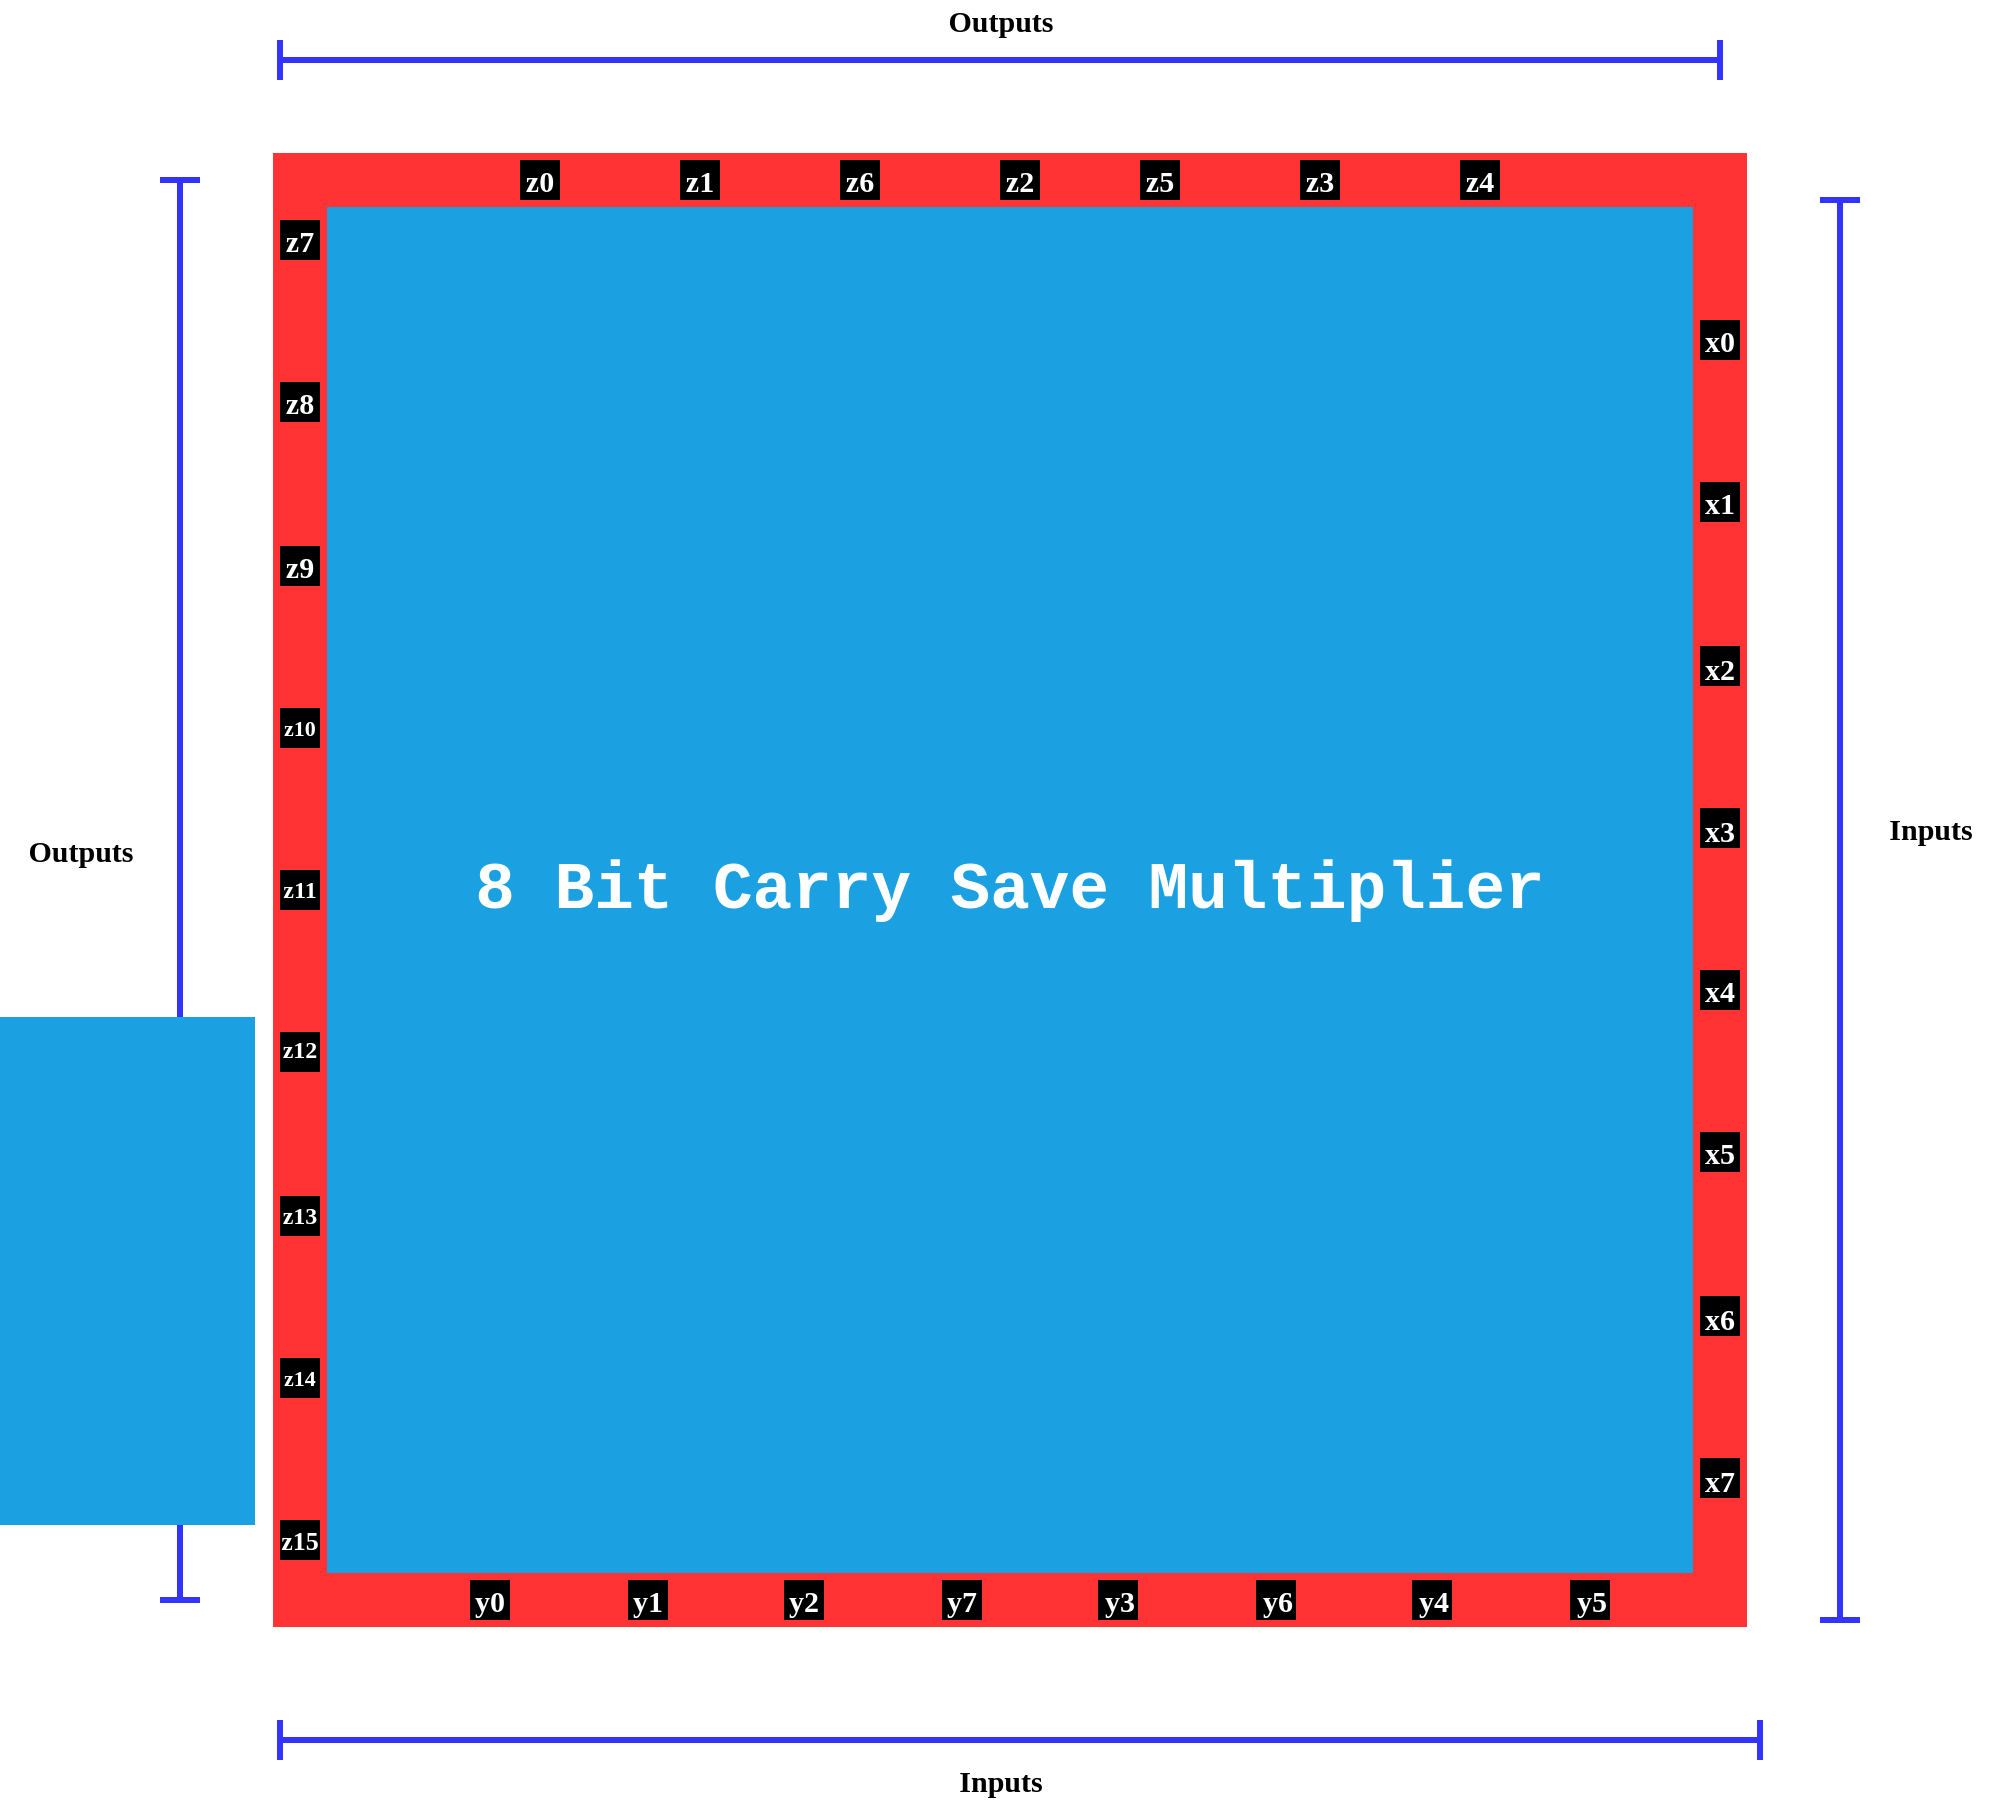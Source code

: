 <mxfile version="15.4.0" type="device"><diagram id="S3NqD-G8Zhp3QzRL9bW_" name="Page-1"><mxGraphModel dx="3220" dy="1437" grid="1" gridSize="10" guides="1" tooltips="1" connect="1" arrows="1" fold="1" page="1" pageScale="1" pageWidth="850" pageHeight="1100" math="0" shadow="0"><root><mxCell id="0"/><mxCell id="1" parent="0"/><mxCell id="P8i4t12eQA1pOpybxn7c-1" value="&lt;b&gt;&lt;font style=&quot;font-size: 33px&quot; face=&quot;Courier New&quot;&gt;8 Bit Carry Save Multiplier&lt;/font&gt;&lt;/b&gt;" style="whiteSpace=wrap;html=1;aspect=fixed;fillColor=#1ba1e2;strokeColor=#FF3333;strokeWidth=27;fontColor=#ffffff;" vertex="1" parent="1"><mxGeometry x="90" y="100" width="710" height="710" as="geometry"/></mxCell><mxCell id="P8i4t12eQA1pOpybxn7c-2" value="" style="whiteSpace=wrap;html=1;aspect=fixed;strokeWidth=3;strokeColor=none;fillColor=#000000;" vertex="1" parent="1"><mxGeometry x="200" y="90" width="20" height="20" as="geometry"/></mxCell><mxCell id="P8i4t12eQA1pOpybxn7c-4" value="" style="whiteSpace=wrap;html=1;aspect=fixed;strokeWidth=3;strokeColor=none;fillColor=#000000;" vertex="1" parent="1"><mxGeometry x="280" y="90" width="20" height="20" as="geometry"/></mxCell><mxCell id="P8i4t12eQA1pOpybxn7c-7" value="" style="whiteSpace=wrap;html=1;aspect=fixed;strokeWidth=3;strokeColor=none;fillColor=#000000;" vertex="1" parent="1"><mxGeometry x="360" y="90" width="20" height="20" as="geometry"/></mxCell><mxCell id="P8i4t12eQA1pOpybxn7c-8" value="" style="whiteSpace=wrap;html=1;aspect=fixed;strokeWidth=3;strokeColor=none;fillColor=#000000;" vertex="1" parent="1"><mxGeometry x="440" y="90" width="20" height="20" as="geometry"/></mxCell><mxCell id="P8i4t12eQA1pOpybxn7c-9" value="" style="whiteSpace=wrap;html=1;aspect=fixed;strokeWidth=3;strokeColor=none;fillColor=#000000;" vertex="1" parent="1"><mxGeometry x="510" y="90" width="20" height="20" as="geometry"/></mxCell><mxCell id="P8i4t12eQA1pOpybxn7c-10" value="" style="whiteSpace=wrap;html=1;aspect=fixed;strokeWidth=3;strokeColor=none;fillColor=#000000;" vertex="1" parent="1"><mxGeometry x="590" y="90" width="20" height="20" as="geometry"/></mxCell><mxCell id="P8i4t12eQA1pOpybxn7c-11" value="" style="whiteSpace=wrap;html=1;aspect=fixed;strokeWidth=3;strokeColor=none;fillColor=#000000;" vertex="1" parent="1"><mxGeometry x="670" y="90" width="20" height="20" as="geometry"/></mxCell><mxCell id="P8i4t12eQA1pOpybxn7c-26" value="" style="whiteSpace=wrap;html=1;aspect=fixed;strokeWidth=3;strokeColor=none;direction=west;fillColor=#000000;" vertex="1" parent="1"><mxGeometry x="80" y="770" width="20" height="20" as="geometry"/></mxCell><mxCell id="P8i4t12eQA1pOpybxn7c-27" value="" style="whiteSpace=wrap;html=1;aspect=fixed;strokeWidth=3;strokeColor=none;direction=west;fillColor=#000000;" vertex="1" parent="1"><mxGeometry x="80" y="689" width="20" height="20" as="geometry"/></mxCell><mxCell id="P8i4t12eQA1pOpybxn7c-29" value="" style="whiteSpace=wrap;html=1;aspect=fixed;strokeWidth=3;strokeColor=none;direction=west;fillColor=#000000;" vertex="1" parent="1"><mxGeometry x="80" y="526" width="20" height="20" as="geometry"/></mxCell><mxCell id="P8i4t12eQA1pOpybxn7c-30" value="" style="whiteSpace=wrap;html=1;aspect=fixed;strokeWidth=3;strokeColor=none;direction=west;fillColor=#000000;" vertex="1" parent="1"><mxGeometry x="80" y="608" width="20" height="20" as="geometry"/></mxCell><mxCell id="P8i4t12eQA1pOpybxn7c-31" value="" style="whiteSpace=wrap;html=1;aspect=fixed;strokeWidth=3;strokeColor=none;direction=west;fillColor=#000000;" vertex="1" parent="1"><mxGeometry x="80" y="445" width="20" height="20" as="geometry"/></mxCell><mxCell id="P8i4t12eQA1pOpybxn7c-32" value="" style="whiteSpace=wrap;html=1;aspect=fixed;strokeWidth=3;strokeColor=none;direction=west;fillColor=#000000;" vertex="1" parent="1"><mxGeometry x="80" y="364" width="20" height="20" as="geometry"/></mxCell><mxCell id="P8i4t12eQA1pOpybxn7c-33" value="" style="whiteSpace=wrap;html=1;aspect=fixed;strokeWidth=3;strokeColor=none;direction=west;fillColor=#000000;" vertex="1" parent="1"><mxGeometry x="80" y="201" width="20" height="20" as="geometry"/></mxCell><mxCell id="P8i4t12eQA1pOpybxn7c-34" value="" style="whiteSpace=wrap;html=1;aspect=fixed;strokeWidth=3;strokeColor=none;direction=west;fillColor=#000000;" vertex="1" parent="1"><mxGeometry x="80" y="283" width="20" height="20" as="geometry"/></mxCell><mxCell id="P8i4t12eQA1pOpybxn7c-35" value="" style="whiteSpace=wrap;html=1;aspect=fixed;strokeWidth=3;strokeColor=none;direction=west;fillColor=#000000;" vertex="1" parent="1"><mxGeometry x="80" y="120" width="20" height="20" as="geometry"/></mxCell><mxCell id="P8i4t12eQA1pOpybxn7c-36" value="" style="whiteSpace=wrap;html=1;aspect=fixed;strokeWidth=3;strokeColor=none;direction=west;fillColor=#000000;" vertex="1" parent="1"><mxGeometry x="790" y="739" width="20" height="20" as="geometry"/></mxCell><mxCell id="P8i4t12eQA1pOpybxn7c-37" value="" style="whiteSpace=wrap;html=1;aspect=fixed;strokeWidth=3;strokeColor=none;direction=west;fillColor=#000000;" vertex="1" parent="1"><mxGeometry x="790" y="576" width="20" height="20" as="geometry"/></mxCell><mxCell id="P8i4t12eQA1pOpybxn7c-38" value="" style="whiteSpace=wrap;html=1;aspect=fixed;strokeWidth=3;strokeColor=none;direction=west;fillColor=#000000;" vertex="1" parent="1"><mxGeometry x="790" y="658" width="20" height="20" as="geometry"/></mxCell><mxCell id="P8i4t12eQA1pOpybxn7c-39" value="" style="whiteSpace=wrap;html=1;aspect=fixed;strokeWidth=3;strokeColor=none;direction=west;fillColor=#000000;" vertex="1" parent="1"><mxGeometry x="790" y="495" width="20" height="20" as="geometry"/></mxCell><mxCell id="P8i4t12eQA1pOpybxn7c-40" value="" style="whiteSpace=wrap;html=1;aspect=fixed;strokeWidth=3;strokeColor=none;direction=west;fillColor=#000000;" vertex="1" parent="1"><mxGeometry x="790" y="414" width="20" height="20" as="geometry"/></mxCell><mxCell id="P8i4t12eQA1pOpybxn7c-41" value="" style="whiteSpace=wrap;html=1;aspect=fixed;strokeWidth=3;strokeColor=none;direction=west;fillColor=#000000;" vertex="1" parent="1"><mxGeometry x="790" y="251" width="20" height="20" as="geometry"/></mxCell><mxCell id="P8i4t12eQA1pOpybxn7c-42" value="" style="whiteSpace=wrap;html=1;aspect=fixed;strokeWidth=3;strokeColor=none;direction=west;fillColor=#000000;" vertex="1" parent="1"><mxGeometry x="790" y="333" width="20" height="20" as="geometry"/></mxCell><mxCell id="P8i4t12eQA1pOpybxn7c-43" value="" style="whiteSpace=wrap;html=1;aspect=fixed;strokeWidth=3;strokeColor=none;direction=west;fillColor=#000000;" vertex="1" parent="1"><mxGeometry x="790" y="170" width="20" height="20" as="geometry"/></mxCell><mxCell id="P8i4t12eQA1pOpybxn7c-44" value="&lt;b&gt;&lt;font face=&quot;Comic Sans MS&quot; style=&quot;font-size: 15px&quot;&gt;z7&lt;/font&gt;&lt;/b&gt;" style="text;html=1;strokeColor=none;fillColor=none;align=center;verticalAlign=middle;whiteSpace=wrap;rounded=0;fontColor=#FFFFFF;" vertex="1" parent="1"><mxGeometry x="60" y="115" width="60" height="30" as="geometry"/></mxCell><mxCell id="P8i4t12eQA1pOpybxn7c-45" value="&lt;b&gt;&lt;font face=&quot;Comic Sans MS&quot; style=&quot;font-size: 15px&quot;&gt;z8&lt;/font&gt;&lt;/b&gt;" style="text;html=1;strokeColor=none;fillColor=none;align=center;verticalAlign=middle;whiteSpace=wrap;rounded=0;fontColor=#FFFFFF;" vertex="1" parent="1"><mxGeometry x="60" y="196" width="60" height="30" as="geometry"/></mxCell><mxCell id="P8i4t12eQA1pOpybxn7c-47" value="&lt;b&gt;&lt;font face=&quot;Comic Sans MS&quot; style=&quot;font-size: 15px&quot;&gt;z9&lt;/font&gt;&lt;/b&gt;" style="text;html=1;strokeColor=none;fillColor=none;align=center;verticalAlign=middle;whiteSpace=wrap;rounded=0;fontColor=#FFFFFF;" vertex="1" parent="1"><mxGeometry x="60" y="278" width="60" height="30" as="geometry"/></mxCell><mxCell id="P8i4t12eQA1pOpybxn7c-48" value="&lt;b&gt;&lt;font face=&quot;Comic Sans MS&quot; style=&quot;font-size: 11px&quot;&gt;z10&lt;/font&gt;&lt;/b&gt;" style="text;html=1;strokeColor=none;fillColor=none;align=center;verticalAlign=middle;whiteSpace=wrap;rounded=0;fontColor=#FFFFFF;" vertex="1" parent="1"><mxGeometry x="60" y="359" width="60" height="30" as="geometry"/></mxCell><mxCell id="P8i4t12eQA1pOpybxn7c-49" value="&lt;b&gt;&lt;font face=&quot;Comic Sans MS&quot; style=&quot;font-size: 12px&quot;&gt;z11&lt;/font&gt;&lt;/b&gt;" style="text;html=1;strokeColor=none;fillColor=none;align=center;verticalAlign=middle;whiteSpace=wrap;rounded=0;fontColor=#FFFFFF;" vertex="1" parent="1"><mxGeometry x="60" y="440" width="60" height="30" as="geometry"/></mxCell><mxCell id="P8i4t12eQA1pOpybxn7c-50" value="&lt;b&gt;&lt;font face=&quot;Comic Sans MS&quot; style=&quot;font-size: 12px&quot;&gt;z12&lt;/font&gt;&lt;/b&gt;" style="text;html=1;strokeColor=none;fillColor=none;align=center;verticalAlign=middle;whiteSpace=wrap;rounded=0;fontColor=#FFFFFF;" vertex="1" parent="1"><mxGeometry x="60" y="520" width="60" height="30" as="geometry"/></mxCell><mxCell id="P8i4t12eQA1pOpybxn7c-51" value="&lt;b&gt;&lt;font face=&quot;Comic Sans MS&quot; style=&quot;font-size: 12px&quot;&gt;z13&lt;/font&gt;&lt;/b&gt;" style="text;html=1;strokeColor=none;fillColor=none;align=center;verticalAlign=middle;whiteSpace=wrap;rounded=0;fontColor=#FFFFFF;" vertex="1" parent="1"><mxGeometry x="60" y="603" width="60" height="30" as="geometry"/></mxCell><mxCell id="P8i4t12eQA1pOpybxn7c-52" value="&lt;b&gt;&lt;font face=&quot;Comic Sans MS&quot; style=&quot;font-size: 11px&quot;&gt;z14&lt;/font&gt;&lt;/b&gt;" style="text;html=1;strokeColor=none;fillColor=none;align=center;verticalAlign=middle;whiteSpace=wrap;rounded=0;fontColor=#FFFFFF;" vertex="1" parent="1"><mxGeometry x="60" y="684" width="60" height="30" as="geometry"/></mxCell><mxCell id="P8i4t12eQA1pOpybxn7c-53" value="&lt;b&gt;&lt;font face=&quot;Comic Sans MS&quot; style=&quot;font-size: 13px&quot;&gt;z15&lt;/font&gt;&lt;/b&gt;" style="text;html=1;strokeColor=none;fillColor=none;align=center;verticalAlign=middle;whiteSpace=wrap;rounded=0;fontColor=#FFFFFF;" vertex="1" parent="1"><mxGeometry x="60" y="765" width="60" height="30" as="geometry"/></mxCell><mxCell id="P8i4t12eQA1pOpybxn7c-54" value="&lt;b&gt;&lt;font face=&quot;Comic Sans MS&quot; style=&quot;font-size: 15px&quot;&gt;z0&lt;/font&gt;&lt;/b&gt;" style="text;html=1;strokeColor=none;fillColor=none;align=center;verticalAlign=middle;whiteSpace=wrap;rounded=0;fontColor=#FFFFFF;" vertex="1" parent="1"><mxGeometry x="180" y="85" width="60" height="30" as="geometry"/></mxCell><mxCell id="P8i4t12eQA1pOpybxn7c-55" value="&lt;b&gt;&lt;font face=&quot;Comic Sans MS&quot; style=&quot;font-size: 15px&quot;&gt;z1&lt;/font&gt;&lt;/b&gt;" style="text;html=1;strokeColor=none;fillColor=none;align=center;verticalAlign=middle;whiteSpace=wrap;rounded=0;fontColor=#FFFFFF;" vertex="1" parent="1"><mxGeometry x="260" y="85" width="60" height="30" as="geometry"/></mxCell><mxCell id="P8i4t12eQA1pOpybxn7c-58" value="&lt;b&gt;&lt;font face=&quot;Comic Sans MS&quot; style=&quot;font-size: 15px&quot;&gt;z6&lt;/font&gt;&lt;/b&gt;" style="text;html=1;strokeColor=none;fillColor=none;align=center;verticalAlign=middle;whiteSpace=wrap;rounded=0;fontColor=#FFFFFF;" vertex="1" parent="1"><mxGeometry x="340" y="85" width="60" height="30" as="geometry"/></mxCell><mxCell id="P8i4t12eQA1pOpybxn7c-59" value="&lt;b&gt;&lt;font face=&quot;Comic Sans MS&quot; style=&quot;font-size: 15px&quot;&gt;z2&lt;/font&gt;&lt;/b&gt;" style="text;html=1;strokeColor=none;fillColor=none;align=center;verticalAlign=middle;whiteSpace=wrap;rounded=0;fontColor=#FFFFFF;" vertex="1" parent="1"><mxGeometry x="420" y="85" width="60" height="30" as="geometry"/></mxCell><mxCell id="P8i4t12eQA1pOpybxn7c-63" value="&lt;b&gt;&lt;font face=&quot;Comic Sans MS&quot; style=&quot;font-size: 15px&quot;&gt;z3&lt;/font&gt;&lt;/b&gt;" style="text;html=1;strokeColor=none;fillColor=none;align=center;verticalAlign=middle;whiteSpace=wrap;rounded=0;fontColor=#FFFFFF;" vertex="1" parent="1"><mxGeometry x="570" y="85" width="60" height="30" as="geometry"/></mxCell><mxCell id="P8i4t12eQA1pOpybxn7c-64" value="&lt;b&gt;&lt;font face=&quot;Comic Sans MS&quot; style=&quot;font-size: 15px&quot;&gt;z4&lt;/font&gt;&lt;/b&gt;" style="text;html=1;strokeColor=none;fillColor=none;align=center;verticalAlign=middle;whiteSpace=wrap;rounded=0;fontColor=#FFFFFF;" vertex="1" parent="1"><mxGeometry x="650" y="85" width="60" height="30" as="geometry"/></mxCell><mxCell id="P8i4t12eQA1pOpybxn7c-65" value="&lt;b&gt;&lt;font face=&quot;Comic Sans MS&quot; style=&quot;font-size: 15px&quot;&gt;z5&lt;/font&gt;&lt;/b&gt;" style="text;html=1;strokeColor=none;fillColor=none;align=center;verticalAlign=middle;whiteSpace=wrap;rounded=0;fontColor=#FFFFFF;" vertex="1" parent="1"><mxGeometry x="490" y="85" width="60" height="30" as="geometry"/></mxCell><mxCell id="P8i4t12eQA1pOpybxn7c-68" value="&lt;b&gt;&lt;font face=&quot;Comic Sans MS&quot; style=&quot;font-size: 15px&quot;&gt;x0&lt;/font&gt;&lt;/b&gt;" style="text;html=1;strokeColor=none;fillColor=none;align=center;verticalAlign=middle;whiteSpace=wrap;rounded=0;fontColor=#FFFFFF;" vertex="1" parent="1"><mxGeometry x="770" y="165" width="60" height="30" as="geometry"/></mxCell><mxCell id="P8i4t12eQA1pOpybxn7c-69" value="&lt;font face=&quot;Comic Sans MS&quot;&gt;&lt;span style=&quot;font-size: 15px&quot;&gt;&lt;b&gt;x1&lt;/b&gt;&lt;/span&gt;&lt;/font&gt;" style="text;html=1;strokeColor=none;fillColor=none;align=center;verticalAlign=middle;whiteSpace=wrap;rounded=0;fontColor=#FFFFFF;" vertex="1" parent="1"><mxGeometry x="770" y="246" width="60" height="30" as="geometry"/></mxCell><mxCell id="P8i4t12eQA1pOpybxn7c-71" value="&lt;b&gt;&lt;font face=&quot;Comic Sans MS&quot; style=&quot;font-size: 15px&quot;&gt;x2&lt;/font&gt;&lt;/b&gt;" style="text;html=1;strokeColor=none;fillColor=none;align=center;verticalAlign=middle;whiteSpace=wrap;rounded=0;fontColor=#FFFFFF;" vertex="1" parent="1"><mxGeometry x="770" y="329" width="60" height="30" as="geometry"/></mxCell><mxCell id="P8i4t12eQA1pOpybxn7c-72" value="&lt;b&gt;&lt;font face=&quot;Comic Sans MS&quot; style=&quot;font-size: 15px&quot;&gt;x3&lt;/font&gt;&lt;/b&gt;" style="text;html=1;strokeColor=none;fillColor=none;align=center;verticalAlign=middle;whiteSpace=wrap;rounded=0;fontColor=#FFFFFF;" vertex="1" parent="1"><mxGeometry x="770" y="410" width="60" height="30" as="geometry"/></mxCell><mxCell id="P8i4t12eQA1pOpybxn7c-73" value="&lt;b&gt;&lt;font face=&quot;Comic Sans MS&quot; style=&quot;font-size: 15px&quot;&gt;x4&lt;/font&gt;&lt;/b&gt;" style="text;html=1;strokeColor=none;fillColor=none;align=center;verticalAlign=middle;whiteSpace=wrap;rounded=0;fontColor=#FFFFFF;" vertex="1" parent="1"><mxGeometry x="770" y="490" width="60" height="30" as="geometry"/></mxCell><mxCell id="P8i4t12eQA1pOpybxn7c-74" value="&lt;b&gt;&lt;font face=&quot;Comic Sans MS&quot; style=&quot;font-size: 15px&quot;&gt;x5&lt;/font&gt;&lt;/b&gt;" style="text;html=1;strokeColor=none;fillColor=none;align=center;verticalAlign=middle;whiteSpace=wrap;rounded=0;fontColor=#FFFFFF;" vertex="1" parent="1"><mxGeometry x="770" y="571" width="60" height="30" as="geometry"/></mxCell><mxCell id="P8i4t12eQA1pOpybxn7c-75" value="&lt;b&gt;&lt;font face=&quot;Comic Sans MS&quot; style=&quot;font-size: 15px&quot;&gt;x6&lt;/font&gt;&lt;/b&gt;" style="text;html=1;strokeColor=none;fillColor=none;align=center;verticalAlign=middle;whiteSpace=wrap;rounded=0;fontColor=#FFFFFF;" vertex="1" parent="1"><mxGeometry x="770" y="654" width="60" height="30" as="geometry"/></mxCell><mxCell id="P8i4t12eQA1pOpybxn7c-76" value="&lt;b&gt;&lt;font face=&quot;Comic Sans MS&quot; style=&quot;font-size: 15px&quot;&gt;x7&lt;/font&gt;&lt;/b&gt;" style="text;html=1;strokeColor=none;fillColor=none;align=center;verticalAlign=middle;whiteSpace=wrap;rounded=0;fontColor=#FFFFFF;" vertex="1" parent="1"><mxGeometry x="770" y="735" width="60" height="30" as="geometry"/></mxCell><mxCell id="P8i4t12eQA1pOpybxn7c-13" value="" style="whiteSpace=wrap;html=1;aspect=fixed;strokeWidth=3;strokeColor=none;direction=west;fillColor=#000000;" vertex="1" parent="1"><mxGeometry x="175" y="800" width="20" height="20" as="geometry"/></mxCell><mxCell id="P8i4t12eQA1pOpybxn7c-14" value="" style="whiteSpace=wrap;html=1;aspect=fixed;strokeWidth=3;strokeColor=none;direction=west;fillColor=#000000;" vertex="1" parent="1"><mxGeometry x="254" y="800" width="20" height="20" as="geometry"/></mxCell><mxCell id="P8i4t12eQA1pOpybxn7c-15" value="" style="whiteSpace=wrap;html=1;aspect=fixed;strokeWidth=3;strokeColor=none;direction=west;fillColor=#000000;" vertex="1" parent="1"><mxGeometry x="332" y="800" width="20" height="20" as="geometry"/></mxCell><mxCell id="P8i4t12eQA1pOpybxn7c-17" value="" style="whiteSpace=wrap;html=1;aspect=fixed;strokeWidth=3;strokeColor=none;direction=west;fillColor=#000000;" vertex="1" parent="1"><mxGeometry x="489" y="800" width="20" height="20" as="geometry"/></mxCell><mxCell id="P8i4t12eQA1pOpybxn7c-18" value="" style="whiteSpace=wrap;html=1;aspect=fixed;strokeWidth=3;strokeColor=none;direction=west;fillColor=#000000;" vertex="1" parent="1"><mxGeometry x="568" y="800" width="20" height="20" as="geometry"/></mxCell><mxCell id="P8i4t12eQA1pOpybxn7c-19" value="" style="whiteSpace=wrap;html=1;aspect=fixed;strokeWidth=3;strokeColor=none;direction=west;fillColor=#000000;" vertex="1" parent="1"><mxGeometry x="646" y="800" width="20" height="20" as="geometry"/></mxCell><mxCell id="P8i4t12eQA1pOpybxn7c-20" value="" style="whiteSpace=wrap;html=1;aspect=fixed;strokeWidth=3;strokeColor=none;direction=west;fillColor=#000000;" vertex="1" parent="1"><mxGeometry x="725" y="800" width="20" height="20" as="geometry"/></mxCell><mxCell id="P8i4t12eQA1pOpybxn7c-16" value="" style="whiteSpace=wrap;html=1;aspect=fixed;strokeWidth=3;strokeColor=none;direction=north;fillColor=#000000;" vertex="1" parent="1"><mxGeometry x="411" y="800" width="20" height="20" as="geometry"/></mxCell><mxCell id="P8i4t12eQA1pOpybxn7c-77" value="&lt;b&gt;&lt;font face=&quot;Comic Sans MS&quot; style=&quot;font-size: 15px&quot;&gt;y0&lt;/font&gt;&lt;/b&gt;" style="text;html=1;strokeColor=none;fillColor=none;align=center;verticalAlign=middle;whiteSpace=wrap;rounded=0;fontColor=#FFFFFF;" vertex="1" parent="1"><mxGeometry x="155" y="795" width="60" height="30" as="geometry"/></mxCell><mxCell id="P8i4t12eQA1pOpybxn7c-78" value="&lt;b&gt;&lt;font face=&quot;Comic Sans MS&quot; style=&quot;font-size: 15px&quot;&gt;y1&lt;/font&gt;&lt;/b&gt;" style="text;html=1;strokeColor=none;fillColor=none;align=center;verticalAlign=middle;whiteSpace=wrap;rounded=0;fontColor=#FFFFFF;" vertex="1" parent="1"><mxGeometry x="234" y="795" width="60" height="30" as="geometry"/></mxCell><mxCell id="P8i4t12eQA1pOpybxn7c-79" value="&lt;b&gt;&lt;font face=&quot;Comic Sans MS&quot; style=&quot;font-size: 15px&quot;&gt;y2&lt;/font&gt;&lt;/b&gt;" style="text;html=1;strokeColor=none;fillColor=none;align=center;verticalAlign=middle;whiteSpace=wrap;rounded=0;fontColor=#FFFFFF;" vertex="1" parent="1"><mxGeometry x="312" y="795" width="60" height="30" as="geometry"/></mxCell><mxCell id="P8i4t12eQA1pOpybxn7c-80" value="&lt;b&gt;&lt;font face=&quot;Comic Sans MS&quot; style=&quot;font-size: 15px&quot;&gt;y7&lt;/font&gt;&lt;/b&gt;" style="text;html=1;strokeColor=none;fillColor=none;align=center;verticalAlign=middle;whiteSpace=wrap;rounded=0;fontColor=#FFFFFF;" vertex="1" parent="1"><mxGeometry x="391" y="795" width="60" height="30" as="geometry"/></mxCell><mxCell id="P8i4t12eQA1pOpybxn7c-81" value="&lt;b&gt;&lt;font face=&quot;Comic Sans MS&quot; style=&quot;font-size: 15px&quot;&gt;y3&lt;/font&gt;&lt;/b&gt;" style="text;html=1;strokeColor=none;fillColor=none;align=center;verticalAlign=middle;whiteSpace=wrap;rounded=0;fontColor=#FFFFFF;" vertex="1" parent="1"><mxGeometry x="470" y="795" width="60" height="30" as="geometry"/></mxCell><mxCell id="P8i4t12eQA1pOpybxn7c-82" value="&lt;b&gt;&lt;font face=&quot;Comic Sans MS&quot; style=&quot;font-size: 15px&quot;&gt;y6&lt;/font&gt;&lt;/b&gt;" style="text;html=1;strokeColor=none;fillColor=none;align=center;verticalAlign=middle;whiteSpace=wrap;rounded=0;fontColor=#FFFFFF;" vertex="1" parent="1"><mxGeometry x="549" y="795" width="60" height="30" as="geometry"/></mxCell><mxCell id="P8i4t12eQA1pOpybxn7c-83" value="&lt;b&gt;&lt;font face=&quot;Comic Sans MS&quot; style=&quot;font-size: 15px&quot;&gt;y4&lt;/font&gt;&lt;/b&gt;" style="text;html=1;strokeColor=none;fillColor=none;align=center;verticalAlign=middle;whiteSpace=wrap;rounded=0;fontColor=#FFFFFF;" vertex="1" parent="1"><mxGeometry x="627" y="795" width="60" height="30" as="geometry"/></mxCell><mxCell id="P8i4t12eQA1pOpybxn7c-84" value="&lt;b&gt;&lt;font face=&quot;Comic Sans MS&quot; style=&quot;font-size: 15px&quot;&gt;y5&lt;/font&gt;&lt;/b&gt;" style="text;html=1;strokeColor=none;fillColor=none;align=center;verticalAlign=middle;whiteSpace=wrap;rounded=0;fontColor=#FFFFFF;" vertex="1" parent="1"><mxGeometry x="706" y="795" width="60" height="30" as="geometry"/></mxCell><mxCell id="P8i4t12eQA1pOpybxn7c-85" value="" style="shape=crossbar;whiteSpace=wrap;html=1;rounded=1;direction=south;fontColor=#FFFFFF;strokeColor=#3333FF;strokeWidth=3;fillColor=#000000;" vertex="1" parent="1"><mxGeometry x="20" y="100" width="20" height="710" as="geometry"/></mxCell><mxCell id="P8i4t12eQA1pOpybxn7c-86" value="&lt;font color=&quot;#000000&quot; face=&quot;Verdana&quot; size=&quot;1&quot;&gt;&lt;b style=&quot;font-size: 15px&quot;&gt;Outputs&lt;/b&gt;&lt;/font&gt;" style="text;html=1;align=center;verticalAlign=middle;resizable=0;points=[];autosize=1;strokeColor=none;fillColor=none;fontColor=#FFFFFF;" vertex="1" parent="1"><mxGeometry x="-60" y="425" width="80" height="20" as="geometry"/></mxCell><mxCell id="P8i4t12eQA1pOpybxn7c-87" value="" style="shape=crossbar;whiteSpace=wrap;html=1;rounded=1;direction=west;fontColor=#FFFFFF;strokeColor=#3333FF;strokeWidth=3;fillColor=#000000;" vertex="1" parent="1"><mxGeometry x="80" y="30" width="720" height="20" as="geometry"/></mxCell><mxCell id="P8i4t12eQA1pOpybxn7c-88" value="&lt;font color=&quot;#000000&quot; face=&quot;Verdana&quot; size=&quot;1&quot;&gt;&lt;b style=&quot;font-size: 15px&quot;&gt;Outputs&lt;/b&gt;&lt;/font&gt;" style="text;html=1;align=center;verticalAlign=middle;resizable=0;points=[];autosize=1;strokeColor=none;fillColor=none;fontColor=#FFFFFF;" vertex="1" parent="1"><mxGeometry x="400" y="10" width="80" height="20" as="geometry"/></mxCell><mxCell id="P8i4t12eQA1pOpybxn7c-92" value="" style="shape=crossbar;whiteSpace=wrap;html=1;rounded=1;direction=south;fontColor=#FFFFFF;strokeColor=#3333FF;strokeWidth=3;fillColor=#000000;" vertex="1" parent="1"><mxGeometry x="850" y="110" width="20" height="710" as="geometry"/></mxCell><mxCell id="P8i4t12eQA1pOpybxn7c-93" value="&lt;font color=&quot;#000000&quot; face=&quot;Verdana&quot; size=&quot;1&quot;&gt;&lt;b style=&quot;font-size: 15px&quot;&gt;Inputs&lt;/b&gt;&lt;/font&gt;" style="text;html=1;align=center;verticalAlign=middle;resizable=0;points=[];autosize=1;strokeColor=none;fillColor=none;fontColor=#FFFFFF;" vertex="1" parent="1"><mxGeometry x="870" y="414" width="70" height="20" as="geometry"/></mxCell><mxCell id="P8i4t12eQA1pOpybxn7c-94" value="" style="shape=crossbar;whiteSpace=wrap;html=1;rounded=1;direction=west;fontColor=#FFFFFF;strokeColor=#3333FF;strokeWidth=3;fillColor=#000000;" vertex="1" parent="1"><mxGeometry x="80" y="870" width="740" height="20" as="geometry"/></mxCell><mxCell id="P8i4t12eQA1pOpybxn7c-95" value="&lt;font color=&quot;#000000&quot; face=&quot;Verdana&quot; size=&quot;1&quot;&gt;&lt;b style=&quot;font-size: 15px&quot;&gt;Inputs&lt;/b&gt;&lt;/font&gt;" style="text;html=1;align=center;verticalAlign=middle;resizable=0;points=[];autosize=1;strokeColor=none;fillColor=none;fontColor=#FFFFFF;" vertex="1" parent="1"><mxGeometry x="405" y="890" width="70" height="20" as="geometry"/></mxCell></root></mxGraphModel></diagram></mxfile>